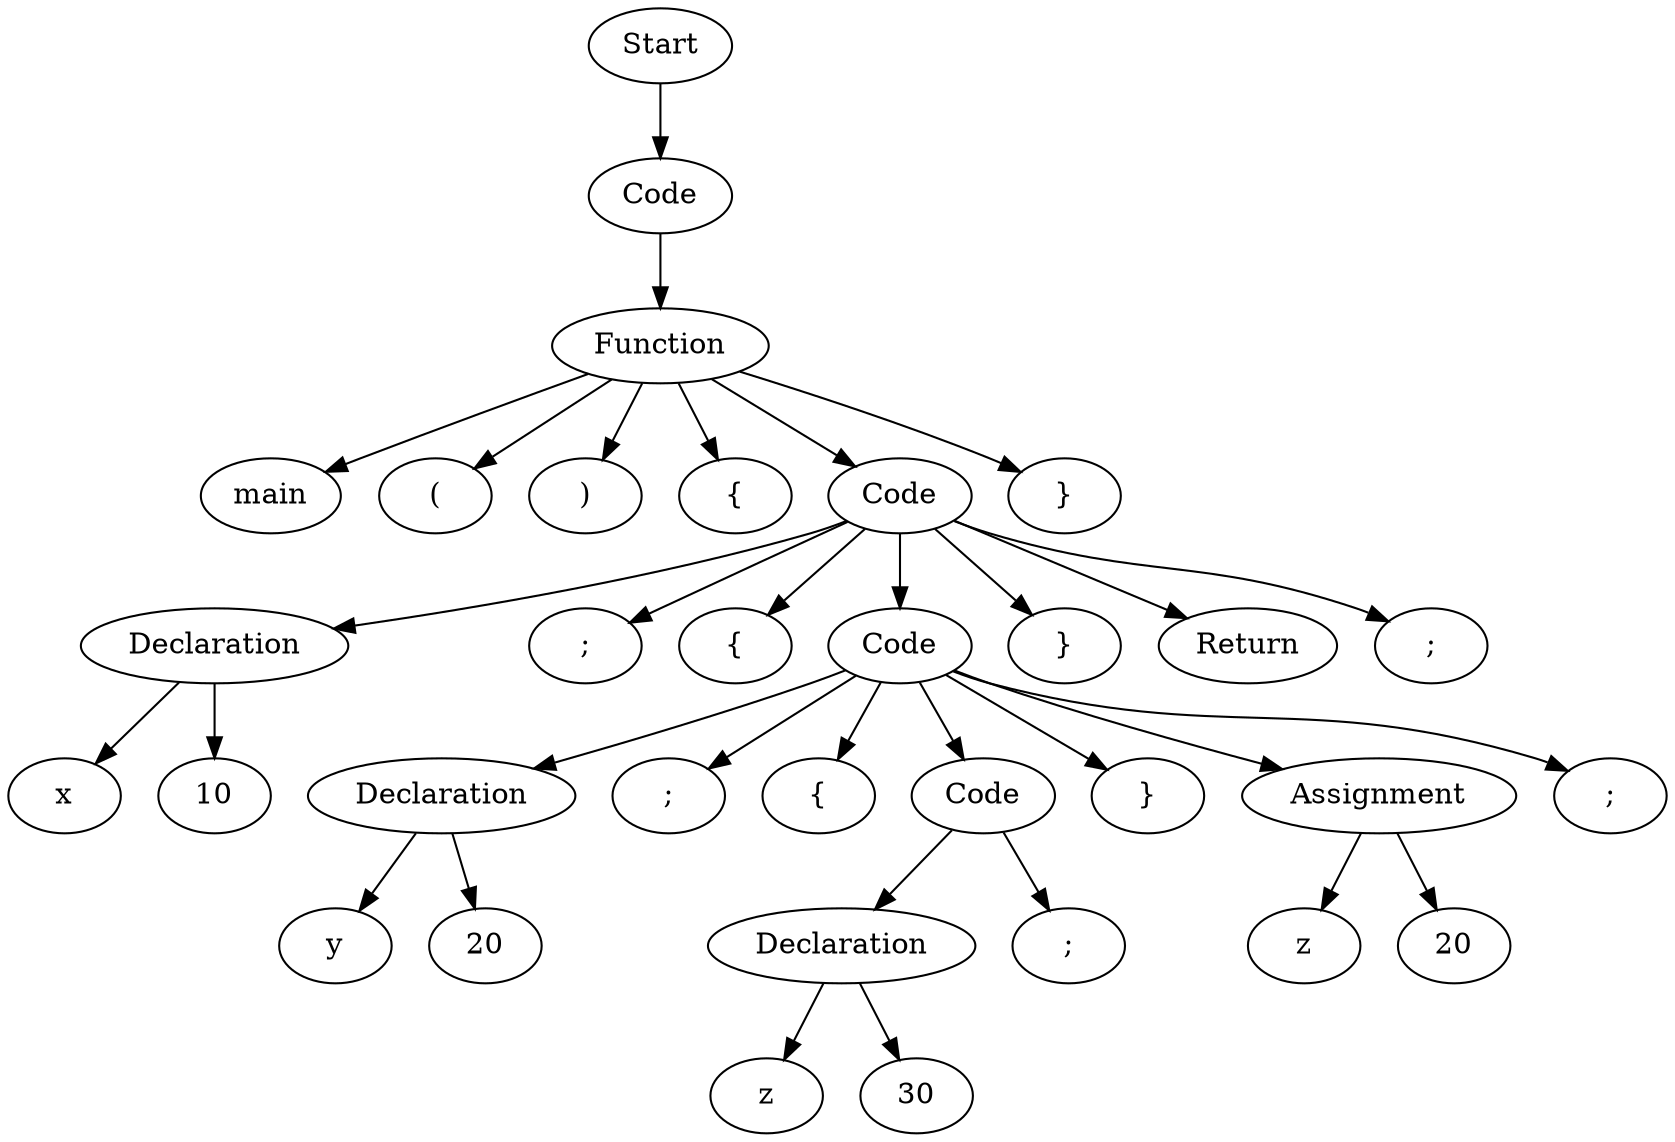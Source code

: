 digraph AST {
  "1990978677216" [label="Start"];
  "1990978677216" -> "1990978676304";
  "1990978676304" [label="Code"];
  "1990978676304" -> "1990978674864";
  "1990978674864" [label="Function"];
  "1990978674864" -> "1990978672272";
  "1990978674864" -> "1990978681056";
  "1990978674864" -> "1990978681872";
  "1990978674864" -> "1990978670352";
  "1990978674864" -> "1990978681536";
  "1990978674864" -> "1990978680096";
  "1990978672272" [label="main"];
  "1990978681056" [label="("];
  "1990978681872" [label=")"];
  "1990978670352" [label="{"];
  "1990978681536" [label="Code"];
  "1990978681536" -> "1990978680048";
  "1990978681536" -> "1990978679904";
  "1990978681536" -> "1990978682352";
  "1990978681536" -> "1990978681584";
  "1990978681536" -> "1990978677888";
  "1990978681536" -> "1990978678608";
  "1990978681536" -> "1990978678224";
  "1990978680048" [label="Declaration"];
  "1990978680048" -> "1990978671984";
  "1990978680048" -> "1990978678032";
  "1990978671984" [label="x"];
  "1990978678032" [label="10"];
  "1990978679904" [label=";"];
  "1990978682352" [label="{"];
  "1990978681584" [label="Code"];
  "1990978681584" -> "1990978678944";
  "1990978681584" -> "1990978670880";
  "1990978681584" -> "1990978672752";
  "1990978681584" -> "1990978678368";
  "1990978681584" -> "1990978676064";
  "1990978681584" -> "1990978674048";
  "1990978681584" -> "1990978677696";
  "1990978678944" [label="Declaration"];
  "1990978678944" -> "1990978675872";
  "1990978678944" -> "1990978679424";
  "1990978675872" [label="y"];
  "1990978679424" [label="20"];
  "1990978670880" [label=";"];
  "1990978672752" [label="{"];
  "1990978678368" [label="Code"];
  "1990978678368" -> "1990978675584";
  "1990978678368" -> "1990978681632";
  "1990978675584" [label="Declaration"];
  "1990978675584" -> "1990978677312";
  "1990978675584" -> "1990978680000";
  "1990978677312" [label="z"];
  "1990978680000" [label="30"];
  "1990978681632" [label=";"];
  "1990978676064" [label="}"];
  "1990978674048" [label="Assignment"];
  "1990978674048" -> "1990978677648";
  "1990978674048" -> "1990978677360";
  "1990978677648" [label="z"];
  "1990978677360" [label="20"];
  "1990978677696" [label=";"];
  "1990978677888" [label="}"];
  "1990978678608" [label="Return"];
  "1990978678224" [label=";"];
  "1990978680096" [label="}"];
}
